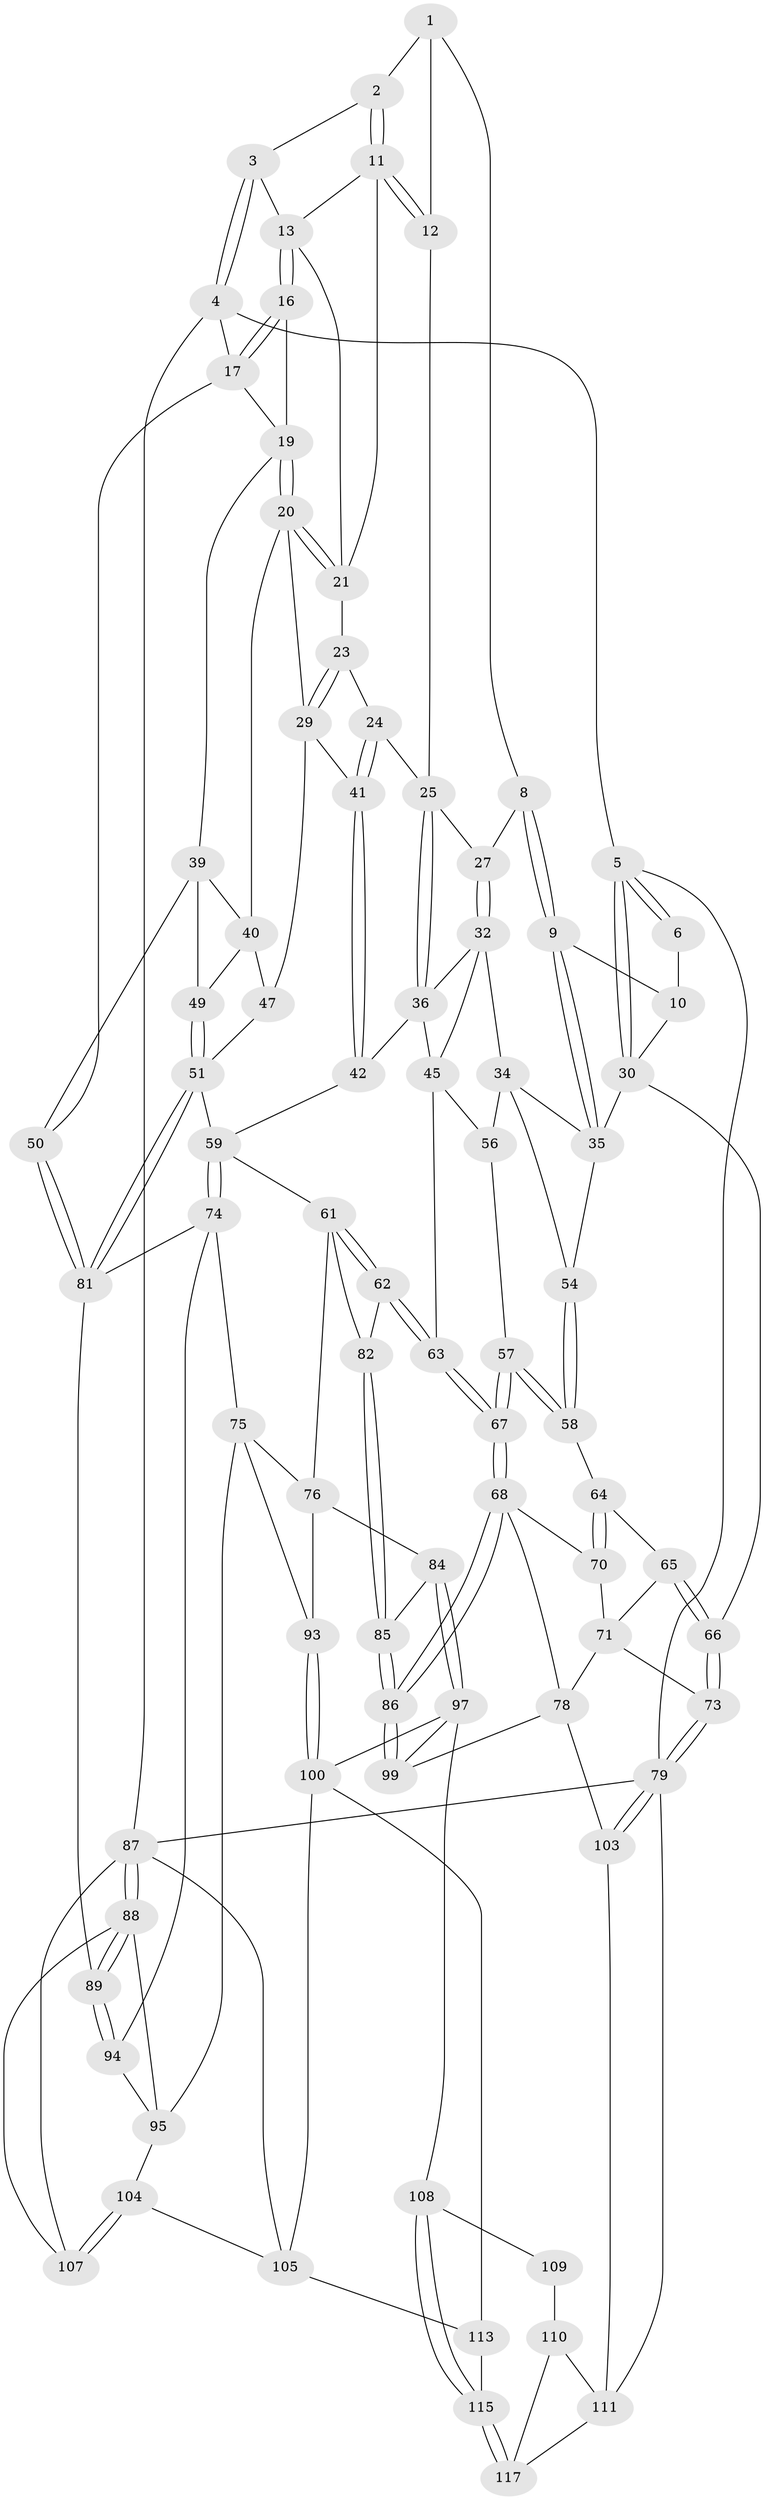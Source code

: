 // Generated by graph-tools (version 1.1) at 2025/52/02/27/25 19:52:35]
// undirected, 82 vertices, 185 edges
graph export_dot {
graph [start="1"]
  node [color=gray90,style=filled];
  1 [pos="+0.41377539920531636+0",super="+7"];
  2 [pos="+0.5142074666315537+0"];
  3 [pos="+0.7414661741719554+0"];
  4 [pos="+1+0"];
  5 [pos="+0+0"];
  6 [pos="+0.2257330663685362+0"];
  8 [pos="+0.35240142826861365+0.14676202614291228"];
  9 [pos="+0.3055179578781394+0.155696761777773"];
  10 [pos="+0.1937924165948564+0.10080313597862828"];
  11 [pos="+0.5436519088325962+0.10125971050814302",super="+15"];
  12 [pos="+0.529566629326288+0.10718036043606582"];
  13 [pos="+0.7500749555378978+0",super="+14"];
  16 [pos="+0.896504351389074+0.0866726553366449"];
  17 [pos="+1+0.021165195496046497",super="+18"];
  19 [pos="+0.8635477572516828+0.19129063484064376",super="+38"];
  20 [pos="+0.7911549133258982+0.2397694041495768",super="+28"];
  21 [pos="+0.7283491173728988+0.09161548484478513",super="+22"];
  23 [pos="+0.6124803569656647+0.20022987238522802"];
  24 [pos="+0.5595439023645916+0.2511222815054155"];
  25 [pos="+0.5553600269957918+0.25118016896002554",super="+26"];
  27 [pos="+0.4122247849049662+0.1787177355594298"];
  29 [pos="+0.765705221338841+0.27662509531026763",super="+44"];
  30 [pos="+0+0.2718082135591479",super="+31"];
  32 [pos="+0.4288733705860897+0.2776814346880838",super="+33"];
  34 [pos="+0.29801212335542937+0.3481749088607065",super="+53"];
  35 [pos="+0.29017764359305837+0.25382438276441405",super="+37"];
  36 [pos="+0.5170525986431326+0.2815993755360836",super="+43"];
  39 [pos="+0.9703363605774742+0.3279998358538927",super="+48"];
  40 [pos="+0.919765368913504+0.3315232638221862",super="+46"];
  41 [pos="+0.6445457482406955+0.3746951774685019"];
  42 [pos="+0.6306736083150328+0.3933570749971793"];
  45 [pos="+0.46740316693167766+0.40778802397336017",super="+55"];
  47 [pos="+0.8126638431474+0.4493575510878904"];
  49 [pos="+0.9231270895980123+0.424801531141848"];
  50 [pos="+1+0.42320980845479117"];
  51 [pos="+0.8710492330676819+0.5609762752477832",super="+52"];
  54 [pos="+0.19960012997734328+0.370273814168516"];
  56 [pos="+0.3018872618330356+0.4284039194671774"];
  57 [pos="+0.2422982885074992+0.5192450451640266"];
  58 [pos="+0.1809708228126234+0.49682837160309384"];
  59 [pos="+0.8001598130023615+0.5989918493208664",super="+60"];
  61 [pos="+0.5439569040496981+0.5518432981116238",super="+77"];
  62 [pos="+0.4468182587233157+0.5651274679600344"];
  63 [pos="+0.43589460101130323+0.5641432766593059"];
  64 [pos="+0.15453120441538803+0.5110864388182297"];
  65 [pos="+0.01692722051168805+0.45189443485975817"];
  66 [pos="+0+0.3191261671786431"];
  67 [pos="+0.33280204449049056+0.6904633874774223"];
  68 [pos="+0.32968837676747553+0.6981716522375624",super="+69"];
  70 [pos="+0.14451193564177087+0.5865773704922228"];
  71 [pos="+0.09275618921723079+0.587635403950629",super="+72"];
  73 [pos="+0+0.6517586697747707"];
  74 [pos="+0.7993305526215349+0.6018211822826156",super="+91"];
  75 [pos="+0.7804236852148132+0.6209214492133857",super="+92"];
  76 [pos="+0.6316583110335349+0.6348363017474666",super="+83"];
  78 [pos="+0.09931185910108543+0.7239159109289011",super="+102"];
  79 [pos="+0+0.953901921564161",super="+80"];
  81 [pos="+1+0.5340446088225734",super="+90"];
  82 [pos="+0.5453923838270578+0.6655988423916883"];
  84 [pos="+0.5886457706602162+0.7363760523251796"];
  85 [pos="+0.5580808343049234+0.7016871599294107"];
  86 [pos="+0.33132464885688473+0.7037794288716854"];
  87 [pos="+1+1",super="+114"];
  88 [pos="+1+1",super="+106"];
  89 [pos="+1+0.7893964069408819"];
  93 [pos="+0.6859907573175376+0.7667587944518653"];
  94 [pos="+0.9199221526369536+0.792245104128403"];
  95 [pos="+0.9016870139648936+0.8327077045078788",super="+96"];
  97 [pos="+0.49523429768239247+0.8372046872290188",super="+98"];
  99 [pos="+0.3490408503036904+0.7879680263538886"];
  100 [pos="+0.618667067719793+0.8702509654726142",super="+101"];
  103 [pos="+0.08348072391076479+0.8744830732109432"];
  104 [pos="+0.7484698983628759+0.8735258693057146"];
  105 [pos="+0.7015829053037024+0.9099625198889718",super="+112"];
  107 [pos="+0.8320327845348209+0.9082569160587424"];
  108 [pos="+0.3451247666749018+0.8081906150981135"];
  109 [pos="+0.28149332728145+0.9014983443790434"];
  110 [pos="+0.1970037682585612+0.9380215759265652",super="+116"];
  111 [pos="+0.1360170305231062+0.9449966313518687",super="+118"];
  113 [pos="+0.563669057230145+1"];
  115 [pos="+0.461321174087447+1"];
  117 [pos="+0.29289441658849025+1"];
  1 -- 2;
  1 -- 8;
  1 -- 12;
  2 -- 3;
  2 -- 11;
  2 -- 11;
  3 -- 4;
  3 -- 4;
  3 -- 13;
  4 -- 5;
  4 -- 87;
  4 -- 17;
  5 -- 6;
  5 -- 6;
  5 -- 30;
  5 -- 30;
  5 -- 79;
  6 -- 10;
  8 -- 9;
  8 -- 9;
  8 -- 27;
  9 -- 10;
  9 -- 35;
  9 -- 35;
  10 -- 30;
  11 -- 12;
  11 -- 12;
  11 -- 21;
  11 -- 13;
  12 -- 25;
  13 -- 16;
  13 -- 16;
  13 -- 21;
  16 -- 17;
  16 -- 17;
  16 -- 19;
  17 -- 50;
  17 -- 19;
  19 -- 20;
  19 -- 20;
  19 -- 39;
  20 -- 21;
  20 -- 21;
  20 -- 40;
  20 -- 29;
  21 -- 23;
  23 -- 24;
  23 -- 29;
  23 -- 29;
  24 -- 25;
  24 -- 41;
  24 -- 41;
  25 -- 36;
  25 -- 36;
  25 -- 27;
  27 -- 32;
  27 -- 32;
  29 -- 41;
  29 -- 47;
  30 -- 66;
  30 -- 35;
  32 -- 36;
  32 -- 34;
  32 -- 45;
  34 -- 35;
  34 -- 56;
  34 -- 54;
  35 -- 54;
  36 -- 42;
  36 -- 45;
  39 -- 40;
  39 -- 49;
  39 -- 50;
  40 -- 49;
  40 -- 47;
  41 -- 42;
  41 -- 42;
  42 -- 59;
  45 -- 56;
  45 -- 63;
  47 -- 51;
  49 -- 51;
  49 -- 51;
  50 -- 81;
  50 -- 81;
  51 -- 81;
  51 -- 81;
  51 -- 59;
  54 -- 58;
  54 -- 58;
  56 -- 57;
  57 -- 58;
  57 -- 58;
  57 -- 67;
  57 -- 67;
  58 -- 64;
  59 -- 74;
  59 -- 74;
  59 -- 61;
  61 -- 62;
  61 -- 62;
  61 -- 82;
  61 -- 76;
  62 -- 63;
  62 -- 63;
  62 -- 82;
  63 -- 67;
  63 -- 67;
  64 -- 65;
  64 -- 70;
  64 -- 70;
  65 -- 66;
  65 -- 66;
  65 -- 71;
  66 -- 73;
  66 -- 73;
  67 -- 68;
  67 -- 68;
  68 -- 86;
  68 -- 86;
  68 -- 70;
  68 -- 78;
  70 -- 71;
  71 -- 73;
  71 -- 78;
  73 -- 79;
  73 -- 79;
  74 -- 75;
  74 -- 81;
  74 -- 94;
  75 -- 76;
  75 -- 93;
  75 -- 95;
  76 -- 93;
  76 -- 84;
  78 -- 99;
  78 -- 103;
  79 -- 103;
  79 -- 103;
  79 -- 111;
  79 -- 87;
  81 -- 89;
  82 -- 85;
  82 -- 85;
  84 -- 85;
  84 -- 97;
  84 -- 97;
  85 -- 86;
  85 -- 86;
  86 -- 99;
  86 -- 99;
  87 -- 88;
  87 -- 88;
  87 -- 107;
  87 -- 105;
  88 -- 89;
  88 -- 89;
  88 -- 107;
  88 -- 95;
  89 -- 94;
  89 -- 94;
  93 -- 100;
  93 -- 100;
  94 -- 95;
  95 -- 104;
  97 -- 100;
  97 -- 99;
  97 -- 108;
  100 -- 105;
  100 -- 113;
  103 -- 111;
  104 -- 105;
  104 -- 107;
  104 -- 107;
  105 -- 113;
  108 -- 109;
  108 -- 115;
  108 -- 115;
  109 -- 110 [weight=2];
  110 -- 111;
  110 -- 117;
  111 -- 117;
  113 -- 115;
  115 -- 117;
  115 -- 117;
}
